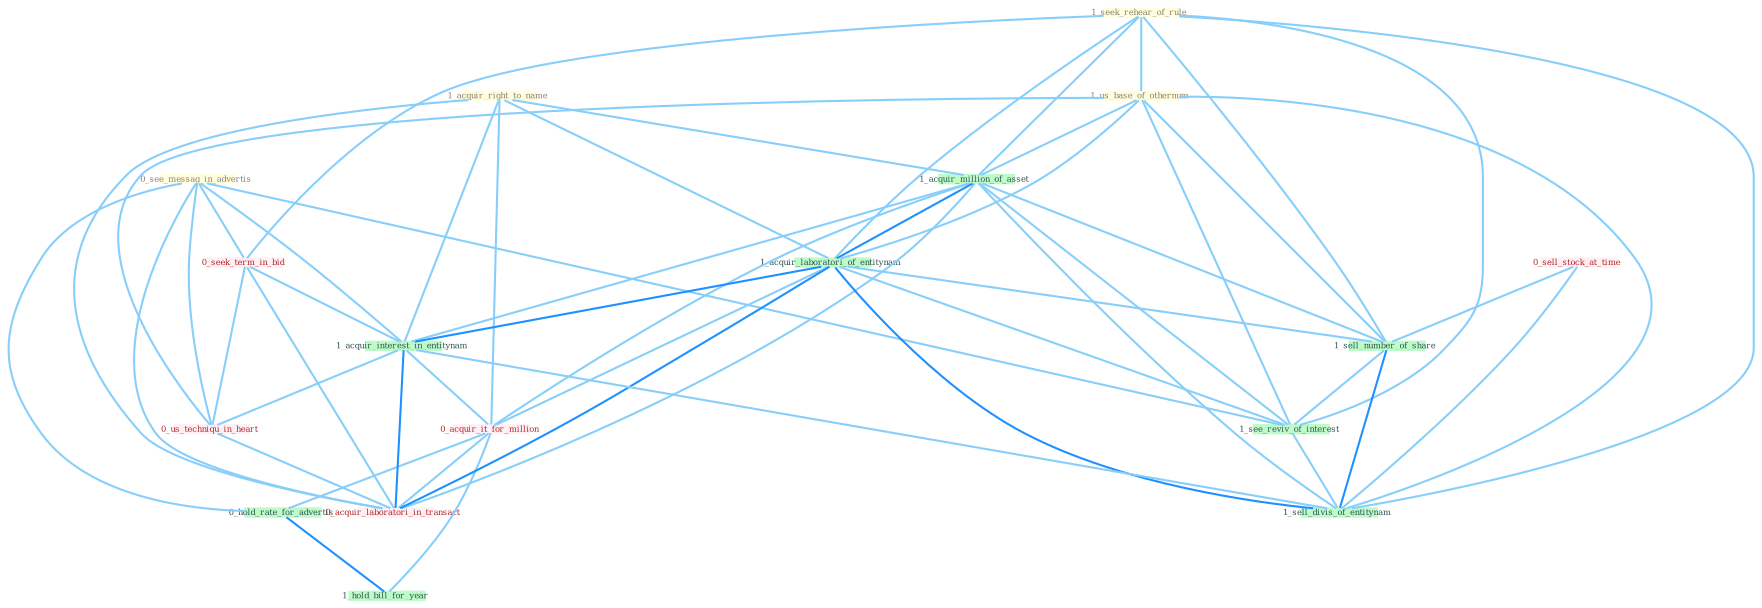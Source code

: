 Graph G{ 
    node
    [shape=polygon,style=filled,width=.5,height=.06,color="#BDFCC9",fixedsize=true,fontsize=4,
    fontcolor="#2f4f4f"];
    {node
    [color="#ffffe0", fontcolor="#8b7d6b"] "1_seek_rehear_of_rule " "1_us_base_of_othernum " "1_acquir_right_to_name " "0_see_messag_in_advertis "}
{node [color="#fff0f5", fontcolor="#b22222"] "0_seek_term_in_bid " "0_us_techniqu_in_heart " "0_acquir_it_for_million " "0_acquir_laboratori_in_transact " "0_sell_stock_at_time "}
edge [color="#B0E2FF"];

	"1_seek_rehear_of_rule " -- "1_us_base_of_othernum " [w="1", color="#87cefa" ];
	"1_seek_rehear_of_rule " -- "1_acquir_million_of_asset " [w="1", color="#87cefa" ];
	"1_seek_rehear_of_rule " -- "1_acquir_laboratori_of_entitynam " [w="1", color="#87cefa" ];
	"1_seek_rehear_of_rule " -- "0_seek_term_in_bid " [w="1", color="#87cefa" ];
	"1_seek_rehear_of_rule " -- "1_sell_number_of_share " [w="1", color="#87cefa" ];
	"1_seek_rehear_of_rule " -- "1_see_reviv_of_interest " [w="1", color="#87cefa" ];
	"1_seek_rehear_of_rule " -- "1_sell_divis_of_entitynam " [w="1", color="#87cefa" ];
	"1_us_base_of_othernum " -- "1_acquir_million_of_asset " [w="1", color="#87cefa" ];
	"1_us_base_of_othernum " -- "1_acquir_laboratori_of_entitynam " [w="1", color="#87cefa" ];
	"1_us_base_of_othernum " -- "0_us_techniqu_in_heart " [w="1", color="#87cefa" ];
	"1_us_base_of_othernum " -- "1_sell_number_of_share " [w="1", color="#87cefa" ];
	"1_us_base_of_othernum " -- "1_see_reviv_of_interest " [w="1", color="#87cefa" ];
	"1_us_base_of_othernum " -- "1_sell_divis_of_entitynam " [w="1", color="#87cefa" ];
	"1_acquir_right_to_name " -- "1_acquir_million_of_asset " [w="1", color="#87cefa" ];
	"1_acquir_right_to_name " -- "1_acquir_laboratori_of_entitynam " [w="1", color="#87cefa" ];
	"1_acquir_right_to_name " -- "1_acquir_interest_in_entitynam " [w="1", color="#87cefa" ];
	"1_acquir_right_to_name " -- "0_acquir_it_for_million " [w="1", color="#87cefa" ];
	"1_acquir_right_to_name " -- "0_acquir_laboratori_in_transact " [w="1", color="#87cefa" ];
	"0_see_messag_in_advertis " -- "0_seek_term_in_bid " [w="1", color="#87cefa" ];
	"0_see_messag_in_advertis " -- "1_acquir_interest_in_entitynam " [w="1", color="#87cefa" ];
	"0_see_messag_in_advertis " -- "0_us_techniqu_in_heart " [w="1", color="#87cefa" ];
	"0_see_messag_in_advertis " -- "0_hold_rate_for_advertis " [w="1", color="#87cefa" ];
	"0_see_messag_in_advertis " -- "0_acquir_laboratori_in_transact " [w="1", color="#87cefa" ];
	"0_see_messag_in_advertis " -- "1_see_reviv_of_interest " [w="1", color="#87cefa" ];
	"1_acquir_million_of_asset " -- "1_acquir_laboratori_of_entitynam " [w="2", color="#1e90ff" , len=0.8];
	"1_acquir_million_of_asset " -- "1_acquir_interest_in_entitynam " [w="1", color="#87cefa" ];
	"1_acquir_million_of_asset " -- "0_acquir_it_for_million " [w="1", color="#87cefa" ];
	"1_acquir_million_of_asset " -- "0_acquir_laboratori_in_transact " [w="1", color="#87cefa" ];
	"1_acquir_million_of_asset " -- "1_sell_number_of_share " [w="1", color="#87cefa" ];
	"1_acquir_million_of_asset " -- "1_see_reviv_of_interest " [w="1", color="#87cefa" ];
	"1_acquir_million_of_asset " -- "1_sell_divis_of_entitynam " [w="1", color="#87cefa" ];
	"1_acquir_laboratori_of_entitynam " -- "1_acquir_interest_in_entitynam " [w="2", color="#1e90ff" , len=0.8];
	"1_acquir_laboratori_of_entitynam " -- "0_acquir_it_for_million " [w="1", color="#87cefa" ];
	"1_acquir_laboratori_of_entitynam " -- "0_acquir_laboratori_in_transact " [w="2", color="#1e90ff" , len=0.8];
	"1_acquir_laboratori_of_entitynam " -- "1_sell_number_of_share " [w="1", color="#87cefa" ];
	"1_acquir_laboratori_of_entitynam " -- "1_see_reviv_of_interest " [w="1", color="#87cefa" ];
	"1_acquir_laboratori_of_entitynam " -- "1_sell_divis_of_entitynam " [w="2", color="#1e90ff" , len=0.8];
	"0_seek_term_in_bid " -- "1_acquir_interest_in_entitynam " [w="1", color="#87cefa" ];
	"0_seek_term_in_bid " -- "0_us_techniqu_in_heart " [w="1", color="#87cefa" ];
	"0_seek_term_in_bid " -- "0_acquir_laboratori_in_transact " [w="1", color="#87cefa" ];
	"1_acquir_interest_in_entitynam " -- "0_us_techniqu_in_heart " [w="1", color="#87cefa" ];
	"1_acquir_interest_in_entitynam " -- "0_acquir_it_for_million " [w="1", color="#87cefa" ];
	"1_acquir_interest_in_entitynam " -- "0_acquir_laboratori_in_transact " [w="2", color="#1e90ff" , len=0.8];
	"1_acquir_interest_in_entitynam " -- "1_sell_divis_of_entitynam " [w="1", color="#87cefa" ];
	"0_us_techniqu_in_heart " -- "0_acquir_laboratori_in_transact " [w="1", color="#87cefa" ];
	"0_acquir_it_for_million " -- "0_hold_rate_for_advertis " [w="1", color="#87cefa" ];
	"0_acquir_it_for_million " -- "0_acquir_laboratori_in_transact " [w="1", color="#87cefa" ];
	"0_acquir_it_for_million " -- "1_hold_bill_for_year " [w="1", color="#87cefa" ];
	"0_hold_rate_for_advertis " -- "1_hold_bill_for_year " [w="2", color="#1e90ff" , len=0.8];
	"0_sell_stock_at_time " -- "1_sell_number_of_share " [w="1", color="#87cefa" ];
	"0_sell_stock_at_time " -- "1_sell_divis_of_entitynam " [w="1", color="#87cefa" ];
	"1_sell_number_of_share " -- "1_see_reviv_of_interest " [w="1", color="#87cefa" ];
	"1_sell_number_of_share " -- "1_sell_divis_of_entitynam " [w="2", color="#1e90ff" , len=0.8];
	"1_see_reviv_of_interest " -- "1_sell_divis_of_entitynam " [w="1", color="#87cefa" ];
}